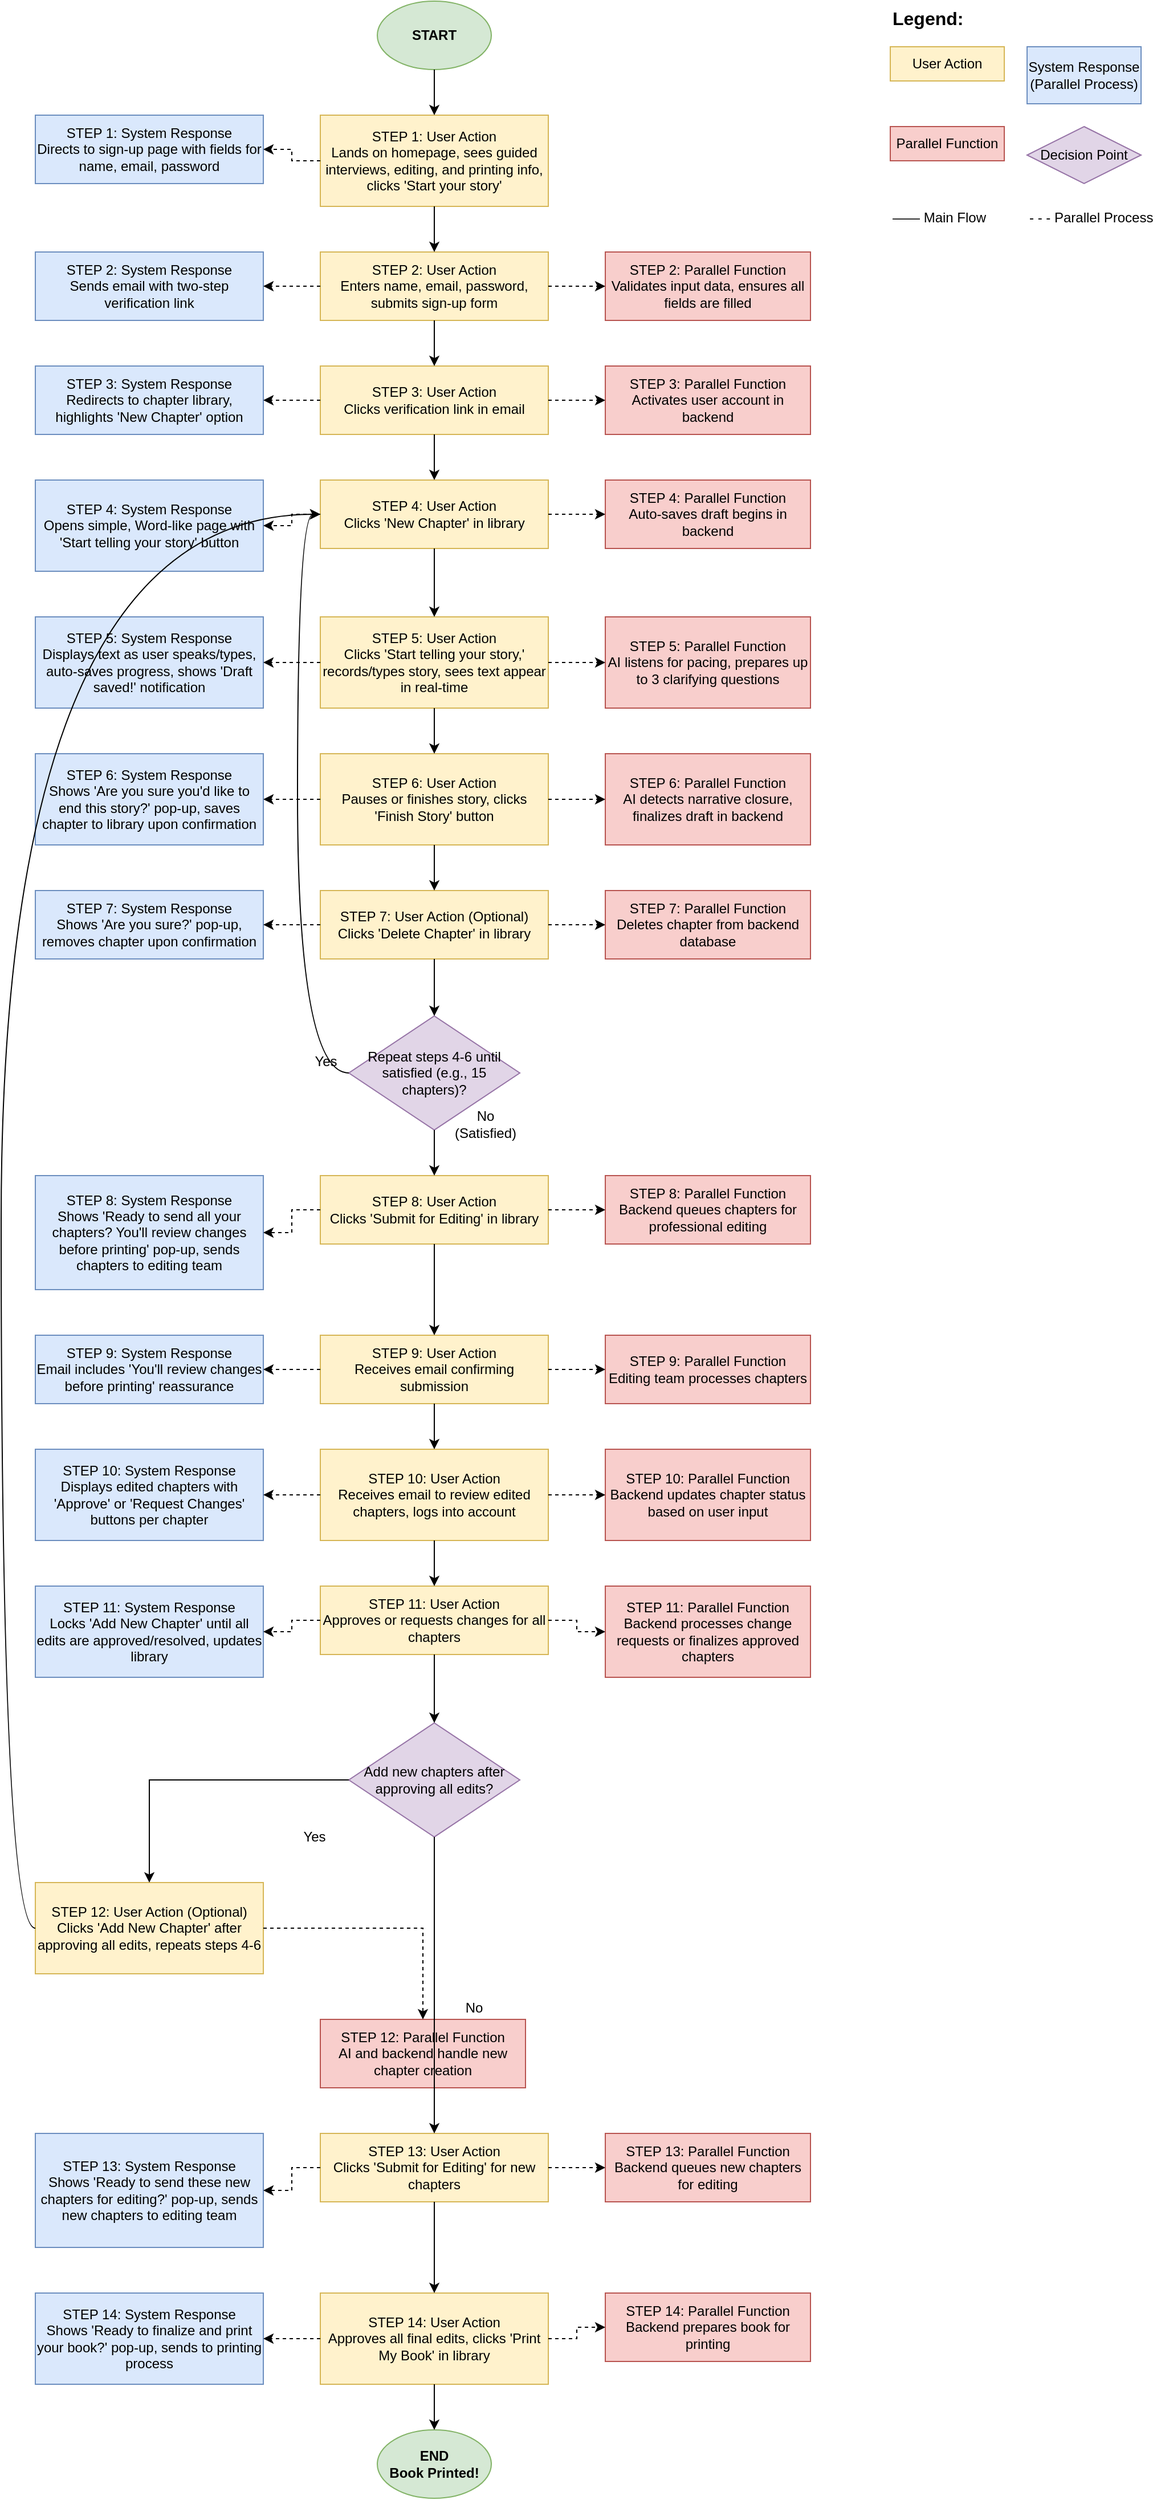 <mxfile>
    <diagram id="V2bz45VR_6kW4HW5PqsE" name="Page-1">
        <mxGraphModel dx="871" dy="1083" grid="1" gridSize="10" guides="1" tooltips="1" connect="1" arrows="1" fold="1" page="1" pageScale="1" pageWidth="1200" pageHeight="3000" math="0" shadow="0">
            <root>
                <mxCell id="0"/>
                <mxCell id="1" parent="0"/>
                <mxCell id="start" value="START" style="ellipse;whiteSpace=wrap;html=1;fillColor=#d5e8d4;strokeColor=#82b366;fontStyle=1;" vertex="1" parent="1">
                    <mxGeometry x="350" y="50" width="100" height="60" as="geometry"/>
                </mxCell>
                <mxCell id="step1_action" value="STEP 1: User Action&lt;br&gt;Lands on homepage, sees guided interviews, editing, and printing info, clicks &#39;Start your story&#39;" style="whiteSpace=wrap;html=1;fillColor=#fff2cc;strokeColor=#d6b656;" vertex="1" parent="1">
                    <mxGeometry x="300" y="150" width="200" height="80" as="geometry"/>
                </mxCell>
                <mxCell id="step1_system" value="STEP 1: System Response&lt;br&gt;Directs to sign-up page with fields for name, email, password" style="whiteSpace=wrap;html=1;fillColor=#dae8fc;strokeColor=#6c8ebf;" vertex="1" parent="1">
                    <mxGeometry x="50" y="150" width="200" height="60" as="geometry"/>
                </mxCell>
                <mxCell id="step2_action" value="STEP 2: User Action&lt;br&gt;Enters name, email, password, submits sign-up form" style="whiteSpace=wrap;html=1;fillColor=#fff2cc;strokeColor=#d6b656;" vertex="1" parent="1">
                    <mxGeometry x="300" y="270" width="200" height="60" as="geometry"/>
                </mxCell>
                <mxCell id="step2_system" value="STEP 2: System Response&lt;br&gt;Sends email with two-step verification link" style="whiteSpace=wrap;html=1;fillColor=#dae8fc;strokeColor=#6c8ebf;" vertex="1" parent="1">
                    <mxGeometry x="50" y="270" width="200" height="60" as="geometry"/>
                </mxCell>
                <mxCell id="step2_parallel" value="STEP 2: Parallel Function&lt;br&gt;Validates input data, ensures all fields are filled" style="whiteSpace=wrap;html=1;fillColor=#f8cecc;strokeColor=#b85450;" vertex="1" parent="1">
                    <mxGeometry x="550" y="270" width="180" height="60" as="geometry"/>
                </mxCell>
                <mxCell id="step3_action" value="STEP 3: User Action&lt;br&gt;Clicks verification link in email" style="whiteSpace=wrap;html=1;fillColor=#fff2cc;strokeColor=#d6b656;" vertex="1" parent="1">
                    <mxGeometry x="300" y="370" width="200" height="60" as="geometry"/>
                </mxCell>
                <mxCell id="step3_system" value="STEP 3: System Response&lt;br&gt;Redirects to chapter library, highlights &#39;New Chapter&#39; option" style="whiteSpace=wrap;html=1;fillColor=#dae8fc;strokeColor=#6c8ebf;" vertex="1" parent="1">
                    <mxGeometry x="50" y="370" width="200" height="60" as="geometry"/>
                </mxCell>
                <mxCell id="step3_parallel" value="STEP 3: Parallel Function&lt;br&gt;Activates user account in backend" style="whiteSpace=wrap;html=1;fillColor=#f8cecc;strokeColor=#b85450;" vertex="1" parent="1">
                    <mxGeometry x="550" y="370" width="180" height="60" as="geometry"/>
                </mxCell>
                <mxCell id="step4_action" value="STEP 4: User Action&lt;br&gt;Clicks &#39;New Chapter&#39; in library" style="whiteSpace=wrap;html=1;fillColor=#fff2cc;strokeColor=#d6b656;" vertex="1" parent="1">
                    <mxGeometry x="300" y="470" width="200" height="60" as="geometry"/>
                </mxCell>
                <mxCell id="step4_system" value="STEP 4: System Response&lt;br&gt;Opens simple, Word-like page with &#39;Start telling your story&#39; button" style="whiteSpace=wrap;html=1;fillColor=#dae8fc;strokeColor=#6c8ebf;" vertex="1" parent="1">
                    <mxGeometry x="50" y="470" width="200" height="80" as="geometry"/>
                </mxCell>
                <mxCell id="step4_parallel" value="STEP 4: Parallel Function&lt;br&gt;Auto-saves draft begins in backend" style="whiteSpace=wrap;html=1;fillColor=#f8cecc;strokeColor=#b85450;" vertex="1" parent="1">
                    <mxGeometry x="550" y="470" width="180" height="60" as="geometry"/>
                </mxCell>
                <mxCell id="step5_action" value="STEP 5: User Action&lt;br&gt;Clicks &#39;Start telling your story,&#39; records/types story, sees text appear in real-time" style="whiteSpace=wrap;html=1;fillColor=#fff2cc;strokeColor=#d6b656;" vertex="1" parent="1">
                    <mxGeometry x="300" y="590" width="200" height="80" as="geometry"/>
                </mxCell>
                <mxCell id="step5_system" value="STEP 5: System Response&lt;br&gt;Displays text as user speaks/types, auto-saves progress, shows &#39;Draft saved!&#39; notification" style="whiteSpace=wrap;html=1;fillColor=#dae8fc;strokeColor=#6c8ebf;" vertex="1" parent="1">
                    <mxGeometry x="50" y="590" width="200" height="80" as="geometry"/>
                </mxCell>
                <mxCell id="step5_parallel" value="STEP 5: Parallel Function&lt;br&gt;AI listens for pacing, prepares up to 3 clarifying questions" style="whiteSpace=wrap;html=1;fillColor=#f8cecc;strokeColor=#b85450;" vertex="1" parent="1">
                    <mxGeometry x="550" y="590" width="180" height="80" as="geometry"/>
                </mxCell>
                <mxCell id="step6_action" value="STEP 6: User Action&lt;br&gt;Pauses or finishes story, clicks &#39;Finish Story&#39; button" style="whiteSpace=wrap;html=1;fillColor=#fff2cc;strokeColor=#d6b656;" vertex="1" parent="1">
                    <mxGeometry x="300" y="710" width="200" height="80" as="geometry"/>
                </mxCell>
                <mxCell id="step6_system" value="STEP 6: System Response&lt;br&gt;Shows &#39;Are you sure you&#39;d like to end this story?&#39; pop-up, saves chapter to library upon confirmation" style="whiteSpace=wrap;html=1;fillColor=#dae8fc;strokeColor=#6c8ebf;" vertex="1" parent="1">
                    <mxGeometry x="50" y="710" width="200" height="80" as="geometry"/>
                </mxCell>
                <mxCell id="step6_parallel" value="STEP 6: Parallel Function&lt;br&gt;AI detects narrative closure, finalizes draft in backend" style="whiteSpace=wrap;html=1;fillColor=#f8cecc;strokeColor=#b85450;" vertex="1" parent="1">
                    <mxGeometry x="550" y="710" width="180" height="80" as="geometry"/>
                </mxCell>
                <mxCell id="step7_action" value="STEP 7: User Action (Optional)&lt;br&gt;Clicks &#39;Delete Chapter&#39; in library" style="whiteSpace=wrap;html=1;fillColor=#fff2cc;strokeColor=#d6b656;" vertex="1" parent="1">
                    <mxGeometry x="300" y="830" width="200" height="60" as="geometry"/>
                </mxCell>
                <mxCell id="step7_system" value="STEP 7: System Response&lt;br&gt;Shows &#39;Are you sure?&#39; pop-up, removes chapter upon confirmation" style="whiteSpace=wrap;html=1;fillColor=#dae8fc;strokeColor=#6c8ebf;" vertex="1" parent="1">
                    <mxGeometry x="50" y="830" width="200" height="60" as="geometry"/>
                </mxCell>
                <mxCell id="step7_parallel" value="STEP 7: Parallel Function&lt;br&gt;Deletes chapter from backend database" style="whiteSpace=wrap;html=1;fillColor=#f8cecc;strokeColor=#b85450;" vertex="1" parent="1">
                    <mxGeometry x="550" y="830" width="180" height="60" as="geometry"/>
                </mxCell>
                <mxCell id="repeat_decision" value="Repeat steps 4-6 until satisfied (e.g., 15 chapters)?" style="rhombus;whiteSpace=wrap;html=1;fillColor=#e1d5e7;strokeColor=#9673a6;" vertex="1" parent="1">
                    <mxGeometry x="325" y="940" width="150" height="100" as="geometry"/>
                </mxCell>
                <mxCell id="step8_action" value="STEP 8: User Action&lt;br&gt;Clicks &#39;Submit for Editing&#39; in library" style="whiteSpace=wrap;html=1;fillColor=#fff2cc;strokeColor=#d6b656;" vertex="1" parent="1">
                    <mxGeometry x="300" y="1080" width="200" height="60" as="geometry"/>
                </mxCell>
                <mxCell id="step8_system" value="STEP 8: System Response&lt;br&gt;Shows &#39;Ready to send all your chapters? You&#39;ll review changes before printing&#39; pop-up, sends chapters to editing team" style="whiteSpace=wrap;html=1;fillColor=#dae8fc;strokeColor=#6c8ebf;" vertex="1" parent="1">
                    <mxGeometry x="50" y="1080" width="200" height="100" as="geometry"/>
                </mxCell>
                <mxCell id="step8_parallel" value="STEP 8: Parallel Function&lt;br&gt;Backend queues chapters for professional editing" style="whiteSpace=wrap;html=1;fillColor=#f8cecc;strokeColor=#b85450;" vertex="1" parent="1">
                    <mxGeometry x="550" y="1080" width="180" height="60" as="geometry"/>
                </mxCell>
                <mxCell id="step9_action" value="STEP 9: User Action&lt;br&gt;Receives email confirming submission" style="whiteSpace=wrap;html=1;fillColor=#fff2cc;strokeColor=#d6b656;" vertex="1" parent="1">
                    <mxGeometry x="300" y="1220" width="200" height="60" as="geometry"/>
                </mxCell>
                <mxCell id="step9_system" value="STEP 9: System Response&lt;br&gt;Email includes &#39;You&#39;ll review changes before printing&#39; reassurance" style="whiteSpace=wrap;html=1;fillColor=#dae8fc;strokeColor=#6c8ebf;" vertex="1" parent="1">
                    <mxGeometry x="50" y="1220" width="200" height="60" as="geometry"/>
                </mxCell>
                <mxCell id="step9_parallel" value="STEP 9: Parallel Function&lt;br&gt;Editing team processes chapters" style="whiteSpace=wrap;html=1;fillColor=#f8cecc;strokeColor=#b85450;" vertex="1" parent="1">
                    <mxGeometry x="550" y="1220" width="180" height="60" as="geometry"/>
                </mxCell>
                <mxCell id="step10_action" value="STEP 10: User Action&lt;br&gt;Receives email to review edited chapters, logs into account" style="whiteSpace=wrap;html=1;fillColor=#fff2cc;strokeColor=#d6b656;" vertex="1" parent="1">
                    <mxGeometry x="300" y="1320" width="200" height="80" as="geometry"/>
                </mxCell>
                <mxCell id="step10_system" value="STEP 10: System Response&lt;br&gt;Displays edited chapters with &#39;Approve&#39; or &#39;Request Changes&#39; buttons per chapter" style="whiteSpace=wrap;html=1;fillColor=#dae8fc;strokeColor=#6c8ebf;" vertex="1" parent="1">
                    <mxGeometry x="50" y="1320" width="200" height="80" as="geometry"/>
                </mxCell>
                <mxCell id="step10_parallel" value="STEP 10: Parallel Function&lt;br&gt;Backend updates chapter status based on user input" style="whiteSpace=wrap;html=1;fillColor=#f8cecc;strokeColor=#b85450;" vertex="1" parent="1">
                    <mxGeometry x="550" y="1320" width="180" height="80" as="geometry"/>
                </mxCell>
                <mxCell id="step11_action" value="STEP 11: User Action&lt;br&gt;Approves or requests changes for all chapters" style="whiteSpace=wrap;html=1;fillColor=#fff2cc;strokeColor=#d6b656;" vertex="1" parent="1">
                    <mxGeometry x="300" y="1440" width="200" height="60" as="geometry"/>
                </mxCell>
                <mxCell id="step11_system" value="STEP 11: System Response&lt;br&gt;Locks &#39;Add New Chapter&#39; until all edits are approved/resolved, updates library" style="whiteSpace=wrap;html=1;fillColor=#dae8fc;strokeColor=#6c8ebf;" vertex="1" parent="1">
                    <mxGeometry x="50" y="1440" width="200" height="80" as="geometry"/>
                </mxCell>
                <mxCell id="step11_parallel" value="STEP 11: Parallel Function&lt;br&gt;Backend processes change requests or finalizes approved chapters" style="whiteSpace=wrap;html=1;fillColor=#f8cecc;strokeColor=#b85450;" vertex="1" parent="1">
                    <mxGeometry x="550" y="1440" width="180" height="80" as="geometry"/>
                </mxCell>
                <mxCell id="step12_decision" value="Add new chapters after approving all edits?" style="rhombus;whiteSpace=wrap;html=1;fillColor=#e1d5e7;strokeColor=#9673a6;" vertex="1" parent="1">
                    <mxGeometry x="325" y="1560" width="150" height="100" as="geometry"/>
                </mxCell>
                <mxCell id="step12_action" value="STEP 12: User Action (Optional)&lt;br&gt;Clicks &#39;Add New Chapter&#39; after approving all edits, repeats steps 4-6" style="whiteSpace=wrap;html=1;fillColor=#fff2cc;strokeColor=#d6b656;" vertex="1" parent="1">
                    <mxGeometry x="50" y="1700" width="200" height="80" as="geometry"/>
                </mxCell>
                <mxCell id="step12_parallel" value="STEP 12: Parallel Function&lt;br&gt;AI and backend handle new chapter creation" style="whiteSpace=wrap;html=1;fillColor=#f8cecc;strokeColor=#b85450;" vertex="1" parent="1">
                    <mxGeometry x="300" y="1820" width="180" height="60" as="geometry"/>
                </mxCell>
                <mxCell id="step13_action" value="STEP 13: User Action&lt;br&gt;Clicks &#39;Submit for Editing&#39; for new chapters" style="whiteSpace=wrap;html=1;fillColor=#fff2cc;strokeColor=#d6b656;" vertex="1" parent="1">
                    <mxGeometry x="300" y="1920" width="200" height="60" as="geometry"/>
                </mxCell>
                <mxCell id="step13_system" value="STEP 13: System Response&lt;br&gt;Shows &#39;Ready to send these new chapters for editing?&#39; pop-up, sends new chapters to editing team" style="whiteSpace=wrap;html=1;fillColor=#dae8fc;strokeColor=#6c8ebf;" vertex="1" parent="1">
                    <mxGeometry x="50" y="1920" width="200" height="100" as="geometry"/>
                </mxCell>
                <mxCell id="step13_parallel" value="STEP 13: Parallel Function&lt;br&gt;Backend queues new chapters for editing" style="whiteSpace=wrap;html=1;fillColor=#f8cecc;strokeColor=#b85450;" vertex="1" parent="1">
                    <mxGeometry x="550" y="1920" width="180" height="60" as="geometry"/>
                </mxCell>
                <mxCell id="step14_action" value="STEP 14: User Action&lt;br&gt;Approves all final edits, clicks &#39;Print My Book&#39; in library" style="whiteSpace=wrap;html=1;fillColor=#fff2cc;strokeColor=#d6b656;" vertex="1" parent="1">
                    <mxGeometry x="300" y="2060" width="200" height="80" as="geometry"/>
                </mxCell>
                <mxCell id="step14_system" value="STEP 14: System Response&lt;br&gt;Shows &#39;Ready to finalize and print your book?&#39; pop-up, sends to printing process" style="whiteSpace=wrap;html=1;fillColor=#dae8fc;strokeColor=#6c8ebf;" vertex="1" parent="1">
                    <mxGeometry x="50" y="2060" width="200" height="80" as="geometry"/>
                </mxCell>
                <mxCell id="step14_parallel" value="STEP 14: Parallel Function&lt;br&gt;Backend prepares book for printing" style="whiteSpace=wrap;html=1;fillColor=#f8cecc;strokeColor=#b85450;" vertex="1" parent="1">
                    <mxGeometry x="550" y="2060" width="180" height="60" as="geometry"/>
                </mxCell>
                <mxCell id="end" value="END&lt;br&gt;Book Printed!" style="ellipse;whiteSpace=wrap;html=1;fillColor=#d5e8d4;strokeColor=#82b366;fontStyle=1;" vertex="1" parent="1">
                    <mxGeometry x="350" y="2180" width="100" height="60" as="geometry"/>
                </mxCell>
                <mxCell id="arrow1" style="edgeStyle=orthogonalEdgeStyle;rounded=0;orthogonalLoop=1;jettySize=auto;html=1;" edge="1" parent="1" source="start" target="step1_action">
                    <mxGeometry relative="1" as="geometry"/>
                </mxCell>
                <mxCell id="arrow2" style="edgeStyle=orthogonalEdgeStyle;rounded=0;orthogonalLoop=1;jettySize=auto;html=1;" edge="1" parent="1" source="step1_action" target="step2_action">
                    <mxGeometry relative="1" as="geometry"/>
                </mxCell>
                <mxCell id="arrow3" style="edgeStyle=orthogonalEdgeStyle;rounded=0;orthogonalLoop=1;jettySize=auto;html=1;" edge="1" parent="1" source="step2_action" target="step3_action">
                    <mxGeometry relative="1" as="geometry"/>
                </mxCell>
                <mxCell id="arrow4" style="edgeStyle=orthogonalEdgeStyle;rounded=0;orthogonalLoop=1;jettySize=auto;html=1;" edge="1" parent="1" source="step3_action" target="step4_action">
                    <mxGeometry relative="1" as="geometry"/>
                </mxCell>
                <mxCell id="arrow5" style="edgeStyle=orthogonalEdgeStyle;rounded=0;orthogonalLoop=1;jettySize=auto;html=1;" edge="1" parent="1" source="step4_action" target="step5_action">
                    <mxGeometry relative="1" as="geometry"/>
                </mxCell>
                <mxCell id="arrow6" style="edgeStyle=orthogonalEdgeStyle;rounded=0;orthogonalLoop=1;jettySize=auto;html=1;" edge="1" parent="1" source="step5_action" target="step6_action">
                    <mxGeometry relative="1" as="geometry"/>
                </mxCell>
                <mxCell id="arrow7" style="edgeStyle=orthogonalEdgeStyle;rounded=0;orthogonalLoop=1;jettySize=auto;html=1;" edge="1" parent="1" source="step6_action" target="step7_action">
                    <mxGeometry relative="1" as="geometry"/>
                </mxCell>
                <mxCell id="arrow8" style="edgeStyle=orthogonalEdgeStyle;rounded=0;orthogonalLoop=1;jettySize=auto;html=1;" edge="1" parent="1" source="step7_action" target="repeat_decision">
                    <mxGeometry relative="1" as="geometry"/>
                </mxCell>
                <mxCell id="arrow_repeat_yes" style="edgeStyle=orthogonalEdgeStyle;rounded=0;orthogonalLoop=1;jettySize=auto;html=1;exitX=0;exitY=0.5;entryX=0;entryY=0.5;curved=1;" edge="1" parent="1" source="repeat_decision" target="step4_action">
                    <mxGeometry relative="1" as="geometry">
                        <Array as="points">
                            <mxPoint x="280" y="990"/>
                            <mxPoint x="280" y="500"/>
                        </Array>
                    </mxGeometry>
                </mxCell>
                <mxCell id="yes_repeat" value="Yes" style="text;html=1;align=center;verticalAlign=middle;whiteSpace=wrap;rounded=0;" vertex="1" parent="1">
                    <mxGeometry x="290" y="970" width="30" height="20" as="geometry"/>
                </mxCell>
                <mxCell id="arrow9" style="edgeStyle=orthogonalEdgeStyle;rounded=0;orthogonalLoop=1;jettySize=auto;html=1;" edge="1" parent="1" source="repeat_decision" target="step8_action">
                    <mxGeometry relative="1" as="geometry"/>
                </mxCell>
                <mxCell id="no_repeat" value="No&lt;br&gt;(Satisfied)" style="text;html=1;align=center;verticalAlign=middle;whiteSpace=wrap;rounded=0;" vertex="1" parent="1">
                    <mxGeometry x="420" y="1020" width="50" height="30" as="geometry"/>
                </mxCell>
                <mxCell id="arrow10" style="edgeStyle=orthogonalEdgeStyle;rounded=0;orthogonalLoop=1;jettySize=auto;html=1;" edge="1" parent="1" source="step8_action" target="step9_action">
                    <mxGeometry relative="1" as="geometry"/>
                </mxCell>
                <mxCell id="arrow11" style="edgeStyle=orthogonalEdgeStyle;rounded=0;orthogonalLoop=1;jettySize=auto;html=1;" edge="1" parent="1" source="step9_action" target="step10_action">
                    <mxGeometry relative="1" as="geometry"/>
                </mxCell>
                <mxCell id="arrow12" style="edgeStyle=orthogonalEdgeStyle;rounded=0;orthogonalLoop=1;jettySize=auto;html=1;" edge="1" parent="1" source="step10_action" target="step11_action">
                    <mxGeometry relative="1" as="geometry"/>
                </mxCell>
                <mxCell id="arrow13" style="edgeStyle=orthogonalEdgeStyle;rounded=0;orthogonalLoop=1;jettySize=auto;html=1;" edge="1" parent="1" source="step11_action" target="step12_decision">
                    <mxGeometry relative="1" as="geometry"/>
                </mxCell>
                <mxCell id="arrow14" style="edgeStyle=orthogonalEdgeStyle;rounded=0;orthogonalLoop=1;jettySize=auto;html=1;" edge="1" parent="1" source="step12_decision" target="step12_action">
                    <mxGeometry relative="1" as="geometry"/>
                </mxCell>
                <mxCell id="yes_new_chapters" value="Yes" style="text;html=1;align=center;verticalAlign=middle;whiteSpace=wrap;rounded=0;" vertex="1" parent="1">
                    <mxGeometry x="280" y="1650" width="30" height="20" as="geometry"/>
                </mxCell>
                <mxCell id="arrow_new_loop" style="edgeStyle=orthogonalEdgeStyle;rounded=0;orthogonalLoop=1;jettySize=auto;html=1;exitX=0;exitY=0.5;entryX=0;entryY=0.5;curved=1;" edge="1" parent="1" source="step12_action" target="step4_action">
                    <mxGeometry relative="1" as="geometry">
                        <Array as="points">
                            <mxPoint x="20" y="1740"/>
                            <mxPoint x="20" y="500"/>
                        </Array>
                    </mxGeometry>
                </mxCell>
                <mxCell id="arrow15" style="edgeStyle=orthogonalEdgeStyle;rounded=0;orthogonalLoop=1;jettySize=auto;html=1;" edge="1" parent="1" source="step12_decision" target="step13_action">
                    <mxGeometry relative="1" as="geometry"/>
                </mxCell>
                <mxCell id="no_new_chapters" value="No" style="text;html=1;align=center;verticalAlign=middle;whiteSpace=wrap;rounded=0;" vertex="1" parent="1">
                    <mxGeometry x="420" y="1800" width="30" height="20" as="geometry"/>
                </mxCell>
                <mxCell id="arrow16" style="edgeStyle=orthogonalEdgeStyle;rounded=0;orthogonalLoop=1;jettySize=auto;html=1;" edge="1" parent="1" source="step13_action" target="step14_action">
                    <mxGeometry relative="1" as="geometry"/>
                </mxCell>
                <mxCell id="arrow17" style="edgeStyle=orthogonalEdgeStyle;rounded=0;orthogonalLoop=1;jettySize=auto;html=1;" edge="1" parent="1" source="step14_action" target="end">
                    <mxGeometry relative="1" as="geometry"/>
                </mxCell>
                <mxCell id="system_arrow1" style="edgeStyle=orthogonalEdgeStyle;rounded=0;orthogonalLoop=1;jettySize=auto;html=1;dashed=1;exitX=0;exitY=0.5;" edge="1" parent="1" source="step1_action" target="step1_system">
                    <mxGeometry relative="1" as="geometry"/>
                </mxCell>
                <mxCell id="system_arrow2" style="edgeStyle=orthogonalEdgeStyle;rounded=0;orthogonalLoop=1;jettySize=auto;html=1;dashed=1;exitX=0;exitY=0.5;" edge="1" parent="1" source="step2_action" target="step2_system">
                    <mxGeometry relative="1" as="geometry"/>
                </mxCell>
                <mxCell id="system_arrow3" style="edgeStyle=orthogonalEdgeStyle;rounded=0;orthogonalLoop=1;jettySize=auto;html=1;dashed=1;exitX=0;exitY=0.5;" edge="1" parent="1" source="step3_action" target="step3_system">
                    <mxGeometry relative="1" as="geometry"/>
                </mxCell>
                <mxCell id="system_arrow4" style="edgeStyle=orthogonalEdgeStyle;rounded=0;orthogonalLoop=1;jettySize=auto;html=1;dashed=1;exitX=0;exitY=0.5;" edge="1" parent="1" source="step4_action" target="step4_system">
                    <mxGeometry relative="1" as="geometry"/>
                </mxCell>
                <mxCell id="system_arrow5" style="edgeStyle=orthogonalEdgeStyle;rounded=0;orthogonalLoop=1;jettySize=auto;html=1;dashed=1;exitX=0;exitY=0.5;" edge="1" parent="1" source="step5_action" target="step5_system">
                    <mxGeometry relative="1" as="geometry"/>
                </mxCell>
                <mxCell id="system_arrow6" style="edgeStyle=orthogonalEdgeStyle;rounded=0;orthogonalLoop=1;jettySize=auto;html=1;dashed=1;exitX=0;exitY=0.5;" edge="1" parent="1" source="step6_action" target="step6_system">
                    <mxGeometry relative="1" as="geometry"/>
                </mxCell>
                <mxCell id="system_arrow7" style="edgeStyle=orthogonalEdgeStyle;rounded=0;orthogonalLoop=1;jettySize=auto;html=1;dashed=1;exitX=0;exitY=0.5;" edge="1" parent="1" source="step7_action" target="step7_system">
                    <mxGeometry relative="1" as="geometry"/>
                </mxCell>
                <mxCell id="system_arrow8" style="edgeStyle=orthogonalEdgeStyle;rounded=0;orthogonalLoop=1;jettySize=auto;html=1;dashed=1;exitX=0;exitY=0.5;" edge="1" parent="1" source="step8_action" target="step8_system">
                    <mxGeometry relative="1" as="geometry"/>
                </mxCell>
                <mxCell id="system_arrow9" style="edgeStyle=orthogonalEdgeStyle;rounded=0;orthogonalLoop=1;jettySize=auto;html=1;dashed=1;exitX=0;exitY=0.5;" edge="1" parent="1" source="step9_action" target="step9_system">
                    <mxGeometry relative="1" as="geometry"/>
                </mxCell>
                <mxCell id="system_arrow10" style="edgeStyle=orthogonalEdgeStyle;rounded=0;orthogonalLoop=1;jettySize=auto;html=1;dashed=1;exitX=0;exitY=0.5;" edge="1" parent="1" source="step10_action" target="step10_system">
                    <mxGeometry relative="1" as="geometry"/>
                </mxCell>
                <mxCell id="system_arrow11" style="edgeStyle=orthogonalEdgeStyle;rounded=0;orthogonalLoop=1;jettySize=auto;html=1;dashed=1;exitX=0;exitY=0.5;" edge="1" parent="1" source="step11_action" target="step11_system">
                    <mxGeometry relative="1" as="geometry"/>
                </mxCell>
                <mxCell id="system_arrow13" style="edgeStyle=orthogonalEdgeStyle;rounded=0;orthogonalLoop=1;jettySize=auto;html=1;dashed=1;exitX=0;exitY=0.5;" edge="1" parent="1" source="step13_action" target="step13_system">
                    <mxGeometry relative="1" as="geometry"/>
                </mxCell>
                <mxCell id="system_arrow14" style="edgeStyle=orthogonalEdgeStyle;rounded=0;orthogonalLoop=1;jettySize=auto;html=1;dashed=1;exitX=0;exitY=0.5;" edge="1" parent="1" source="step14_action" target="step14_system">
                    <mxGeometry relative="1" as="geometry"/>
                </mxCell>
                <mxCell id="parallel_arrow2" style="edgeStyle=orthogonalEdgeStyle;rounded=0;orthogonalLoop=1;jettySize=auto;html=1;dashed=1;" edge="1" parent="1" source="step2_action" target="step2_parallel">
                    <mxGeometry relative="1" as="geometry"/>
                </mxCell>
                <mxCell id="parallel_arrow3" style="edgeStyle=orthogonalEdgeStyle;rounded=0;orthogonalLoop=1;jettySize=auto;html=1;dashed=1;" edge="1" parent="1" source="step3_action" target="step3_parallel">
                    <mxGeometry relative="1" as="geometry"/>
                </mxCell>
                <mxCell id="parallel_arrow4" style="edgeStyle=orthogonalEdgeStyle;rounded=0;orthogonalLoop=1;jettySize=auto;html=1;dashed=1;" edge="1" parent="1" source="step4_action" target="step4_parallel">
                    <mxGeometry relative="1" as="geometry"/>
                </mxCell>
                <mxCell id="parallel_arrow5" style="edgeStyle=orthogonalEdgeStyle;rounded=0;orthogonalLoop=1;jettySize=auto;html=1;dashed=1;" edge="1" parent="1" source="step5_action" target="step5_parallel">
                    <mxGeometry relative="1" as="geometry"/>
                </mxCell>
                <mxCell id="parallel_arrow6" style="edgeStyle=orthogonalEdgeStyle;rounded=0;orthogonalLoop=1;jettySize=auto;html=1;dashed=1;" edge="1" parent="1" source="step6_action" target="step6_parallel">
                    <mxGeometry relative="1" as="geometry"/>
                </mxCell>
                <mxCell id="parallel_arrow7" style="edgeStyle=orthogonalEdgeStyle;rounded=0;orthogonalLoop=1;jettySize=auto;html=1;dashed=1;" edge="1" parent="1" source="step7_action" target="step7_parallel">
                    <mxGeometry relative="1" as="geometry"/>
                </mxCell>
                <mxCell id="parallel_arrow8" style="edgeStyle=orthogonalEdgeStyle;rounded=0;orthogonalLoop=1;jettySize=auto;html=1;dashed=1;" edge="1" parent="1" source="step8_action" target="step8_parallel">
                    <mxGeometry relative="1" as="geometry"/>
                </mxCell>
                <mxCell id="parallel_arrow9" style="edgeStyle=orthogonalEdgeStyle;rounded=0;orthogonalLoop=1;jettySize=auto;html=1;dashed=1;" edge="1" parent="1" source="step9_action" target="step9_parallel">
                    <mxGeometry relative="1" as="geometry"/>
                </mxCell>
                <mxCell id="parallel_arrow10" style="edgeStyle=orthogonalEdgeStyle;rounded=0;orthogonalLoop=1;jettySize=auto;html=1;dashed=1;" edge="1" parent="1" source="step10_action" target="step10_parallel">
                    <mxGeometry relative="1" as="geometry"/>
                </mxCell>
                <mxCell id="parallel_arrow11" style="edgeStyle=orthogonalEdgeStyle;rounded=0;orthogonalLoop=1;jettySize=auto;html=1;dashed=1;" edge="1" parent="1" source="step11_action" target="step11_parallel">
                    <mxGeometry relative="1" as="geometry"/>
                </mxCell>
                <mxCell id="parallel_arrow12" style="edgeStyle=orthogonalEdgeStyle;rounded=0;orthogonalLoop=1;jettySize=auto;html=1;dashed=1;" edge="1" parent="1" source="step12_action" target="step12_parallel">
                    <mxGeometry relative="1" as="geometry"/>
                </mxCell>
                <mxCell id="parallel_arrow13" style="edgeStyle=orthogonalEdgeStyle;rounded=0;orthogonalLoop=1;jettySize=auto;html=1;dashed=1;" edge="1" parent="1" source="step13_action" target="step13_parallel">
                    <mxGeometry relative="1" as="geometry"/>
                </mxCell>
                <mxCell id="parallel_arrow14" style="edgeStyle=orthogonalEdgeStyle;rounded=0;orthogonalLoop=1;jettySize=auto;html=1;dashed=1;" edge="1" parent="1" source="step14_action" target="step14_parallel">
                    <mxGeometry relative="1" as="geometry"/>
                </mxCell>
                <mxCell id="legend_title" value="Legend:" style="text;html=1;align=left;verticalAlign=middle;whiteSpace=wrap;rounded=0;fontStyle=1;fontSize=16;" vertex="1" parent="1">
                    <mxGeometry x="800" y="50" width="80" height="30" as="geometry"/>
                </mxCell>
                <mxCell id="legend_user" value="User Action" style="whiteSpace=wrap;html=1;fillColor=#fff2cc;strokeColor=#d6b656;" vertex="1" parent="1">
                    <mxGeometry x="800" y="90" width="100" height="30" as="geometry"/>
                </mxCell>
                <mxCell id="legend_system" value="System Response&lt;br&gt;(Parallel Process)" style="whiteSpace=wrap;html=1;fillColor=#dae8fc;strokeColor=#6c8ebf;" vertex="1" parent="1">
                    <mxGeometry x="920" y="90" width="100" height="50" as="geometry"/>
                </mxCell>
                <mxCell id="legend_parallel" value="Parallel Function" style="whiteSpace=wrap;html=1;fillColor=#f8cecc;strokeColor=#b85450;" vertex="1" parent="1">
                    <mxGeometry x="800" y="160" width="100" height="30" as="geometry"/>
                </mxCell>
                <mxCell id="legend_decision" value="Decision Point" style="rhombus;whiteSpace=wrap;html=1;fillColor=#e1d5e7;strokeColor=#9673a6;" vertex="1" parent="1">
                    <mxGeometry x="920" y="160" width="100" height="50" as="geometry"/>
                </mxCell>
                <mxCell id="legend_flow" value="—— Main Flow" style="text;html=1;align=left;verticalAlign=middle;whiteSpace=wrap;rounded=0;" vertex="1" parent="1">
                    <mxGeometry x="800" y="230" width="100" height="20" as="geometry"/>
                </mxCell>
                <mxCell id="legend_parallel_line" value="- - - Parallel Process" style="text;html=1;align=left;verticalAlign=middle;whiteSpace=wrap;rounded=0;" vertex="1" parent="1">
                    <mxGeometry x="920" y="230" width="120" height="20" as="geometry"/>
                </mxCell>
            </root>
        </mxGraphModel>
    </diagram>
</mxfile>